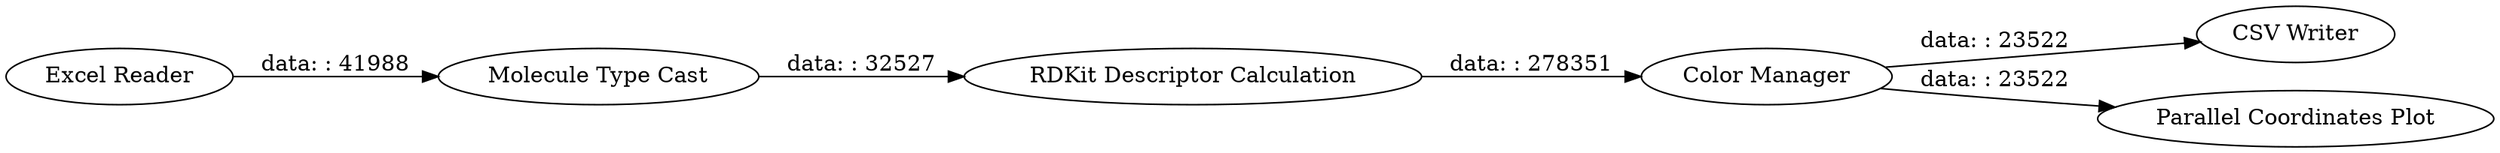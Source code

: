 digraph {
	"7392355352334088993_8" [label="RDKit Descriptor Calculation"]
	"7392355352334088993_7" [label="Molecule Type Cast"]
	"7392355352334088993_11" [label="CSV Writer"]
	"7392355352334088993_12" [label="Excel Reader"]
	"7392355352334088993_9" [label="Parallel Coordinates Plot"]
	"7392355352334088993_10" [label="Color Manager"]
	"7392355352334088993_12" -> "7392355352334088993_7" [label="data: : 41988"]
	"7392355352334088993_8" -> "7392355352334088993_10" [label="data: : 278351"]
	"7392355352334088993_10" -> "7392355352334088993_9" [label="data: : 23522"]
	"7392355352334088993_7" -> "7392355352334088993_8" [label="data: : 32527"]
	"7392355352334088993_10" -> "7392355352334088993_11" [label="data: : 23522"]
	rankdir=LR
}
